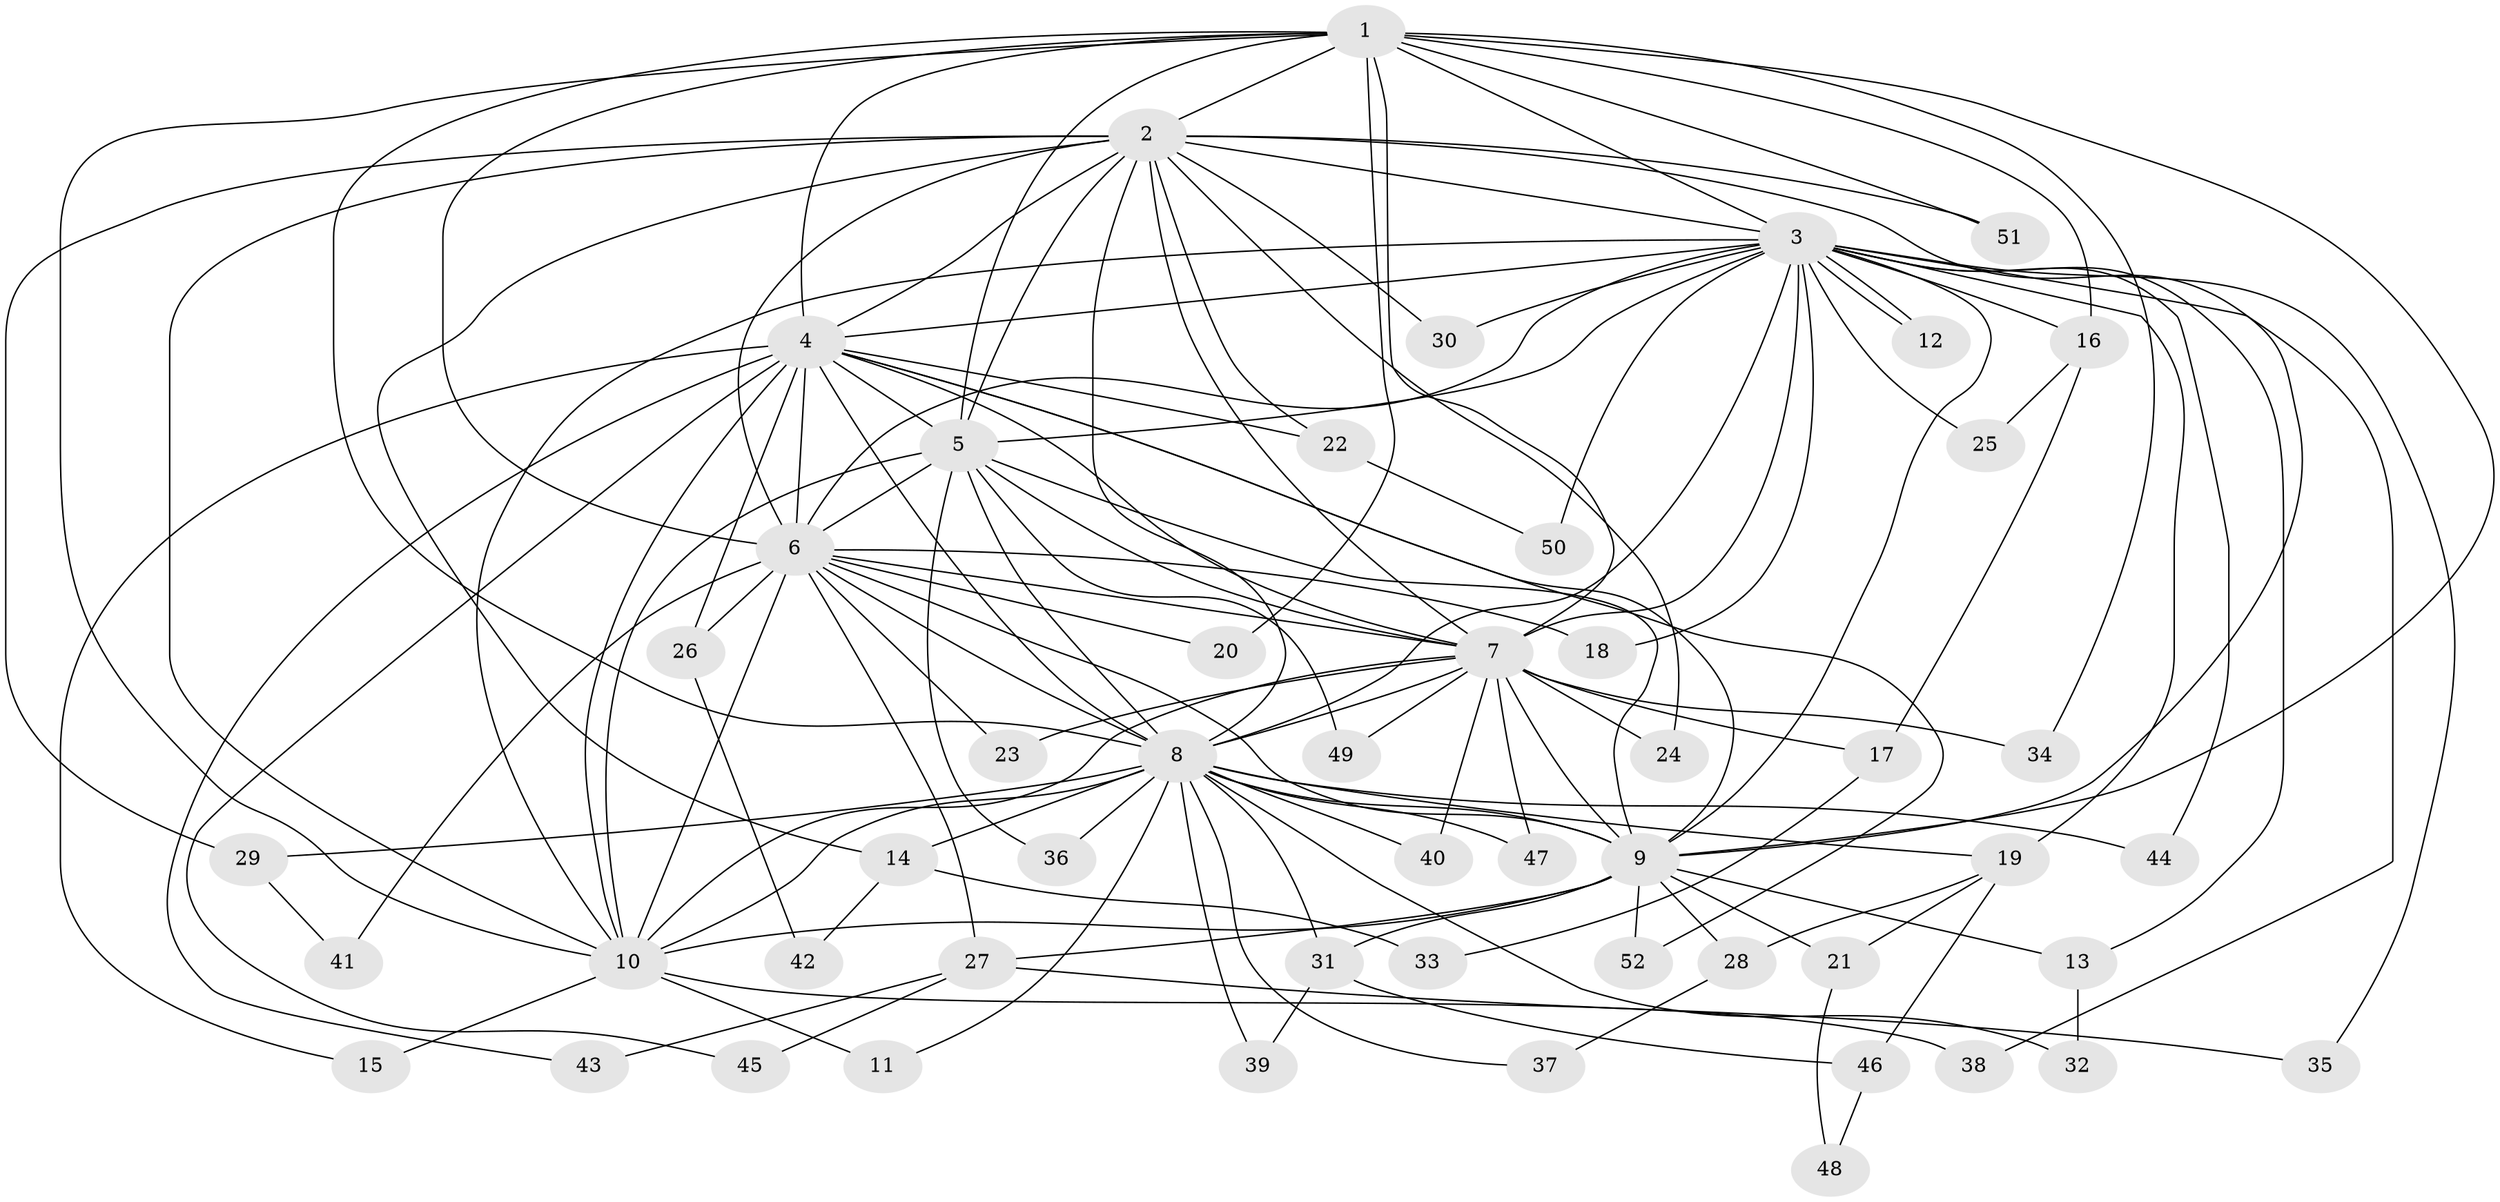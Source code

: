 // coarse degree distribution, {15: 0.05555555555555555, 11: 0.05555555555555555, 16: 0.027777777777777776, 10: 0.027777777777777776, 17: 0.027777777777777776, 2: 0.4444444444444444, 3: 0.2222222222222222, 4: 0.05555555555555555, 5: 0.027777777777777776, 1: 0.05555555555555555}
// Generated by graph-tools (version 1.1) at 2025/41/03/06/25 10:41:38]
// undirected, 52 vertices, 129 edges
graph export_dot {
graph [start="1"]
  node [color=gray90,style=filled];
  1;
  2;
  3;
  4;
  5;
  6;
  7;
  8;
  9;
  10;
  11;
  12;
  13;
  14;
  15;
  16;
  17;
  18;
  19;
  20;
  21;
  22;
  23;
  24;
  25;
  26;
  27;
  28;
  29;
  30;
  31;
  32;
  33;
  34;
  35;
  36;
  37;
  38;
  39;
  40;
  41;
  42;
  43;
  44;
  45;
  46;
  47;
  48;
  49;
  50;
  51;
  52;
  1 -- 2;
  1 -- 3;
  1 -- 4;
  1 -- 5;
  1 -- 6;
  1 -- 7;
  1 -- 8;
  1 -- 9;
  1 -- 10;
  1 -- 16;
  1 -- 20;
  1 -- 34;
  1 -- 51;
  2 -- 3;
  2 -- 4;
  2 -- 5;
  2 -- 6;
  2 -- 7;
  2 -- 8;
  2 -- 9;
  2 -- 10;
  2 -- 14;
  2 -- 22;
  2 -- 24;
  2 -- 29;
  2 -- 30;
  2 -- 51;
  3 -- 4;
  3 -- 5;
  3 -- 6;
  3 -- 7;
  3 -- 8;
  3 -- 9;
  3 -- 10;
  3 -- 12;
  3 -- 12;
  3 -- 13;
  3 -- 16;
  3 -- 18;
  3 -- 19;
  3 -- 25;
  3 -- 30;
  3 -- 35;
  3 -- 38;
  3 -- 44;
  3 -- 50;
  4 -- 5;
  4 -- 6;
  4 -- 7;
  4 -- 8;
  4 -- 9;
  4 -- 10;
  4 -- 15;
  4 -- 22;
  4 -- 26;
  4 -- 43;
  4 -- 45;
  4 -- 52;
  5 -- 6;
  5 -- 7;
  5 -- 8;
  5 -- 9;
  5 -- 10;
  5 -- 36;
  5 -- 49;
  6 -- 7;
  6 -- 8;
  6 -- 9;
  6 -- 10;
  6 -- 18;
  6 -- 20;
  6 -- 23;
  6 -- 26;
  6 -- 27;
  6 -- 41;
  7 -- 8;
  7 -- 9;
  7 -- 10;
  7 -- 17;
  7 -- 23;
  7 -- 24;
  7 -- 34;
  7 -- 40;
  7 -- 47;
  7 -- 49;
  8 -- 9;
  8 -- 10;
  8 -- 11;
  8 -- 14;
  8 -- 19;
  8 -- 29;
  8 -- 31;
  8 -- 32;
  8 -- 36;
  8 -- 37;
  8 -- 39;
  8 -- 40;
  8 -- 44;
  8 -- 47;
  9 -- 10;
  9 -- 13;
  9 -- 21;
  9 -- 27;
  9 -- 28;
  9 -- 31;
  9 -- 52;
  10 -- 11;
  10 -- 15;
  10 -- 38;
  13 -- 32;
  14 -- 33;
  14 -- 42;
  16 -- 17;
  16 -- 25;
  17 -- 33;
  19 -- 21;
  19 -- 28;
  19 -- 46;
  21 -- 48;
  22 -- 50;
  26 -- 42;
  27 -- 35;
  27 -- 43;
  27 -- 45;
  28 -- 37;
  29 -- 41;
  31 -- 39;
  31 -- 46;
  46 -- 48;
}
